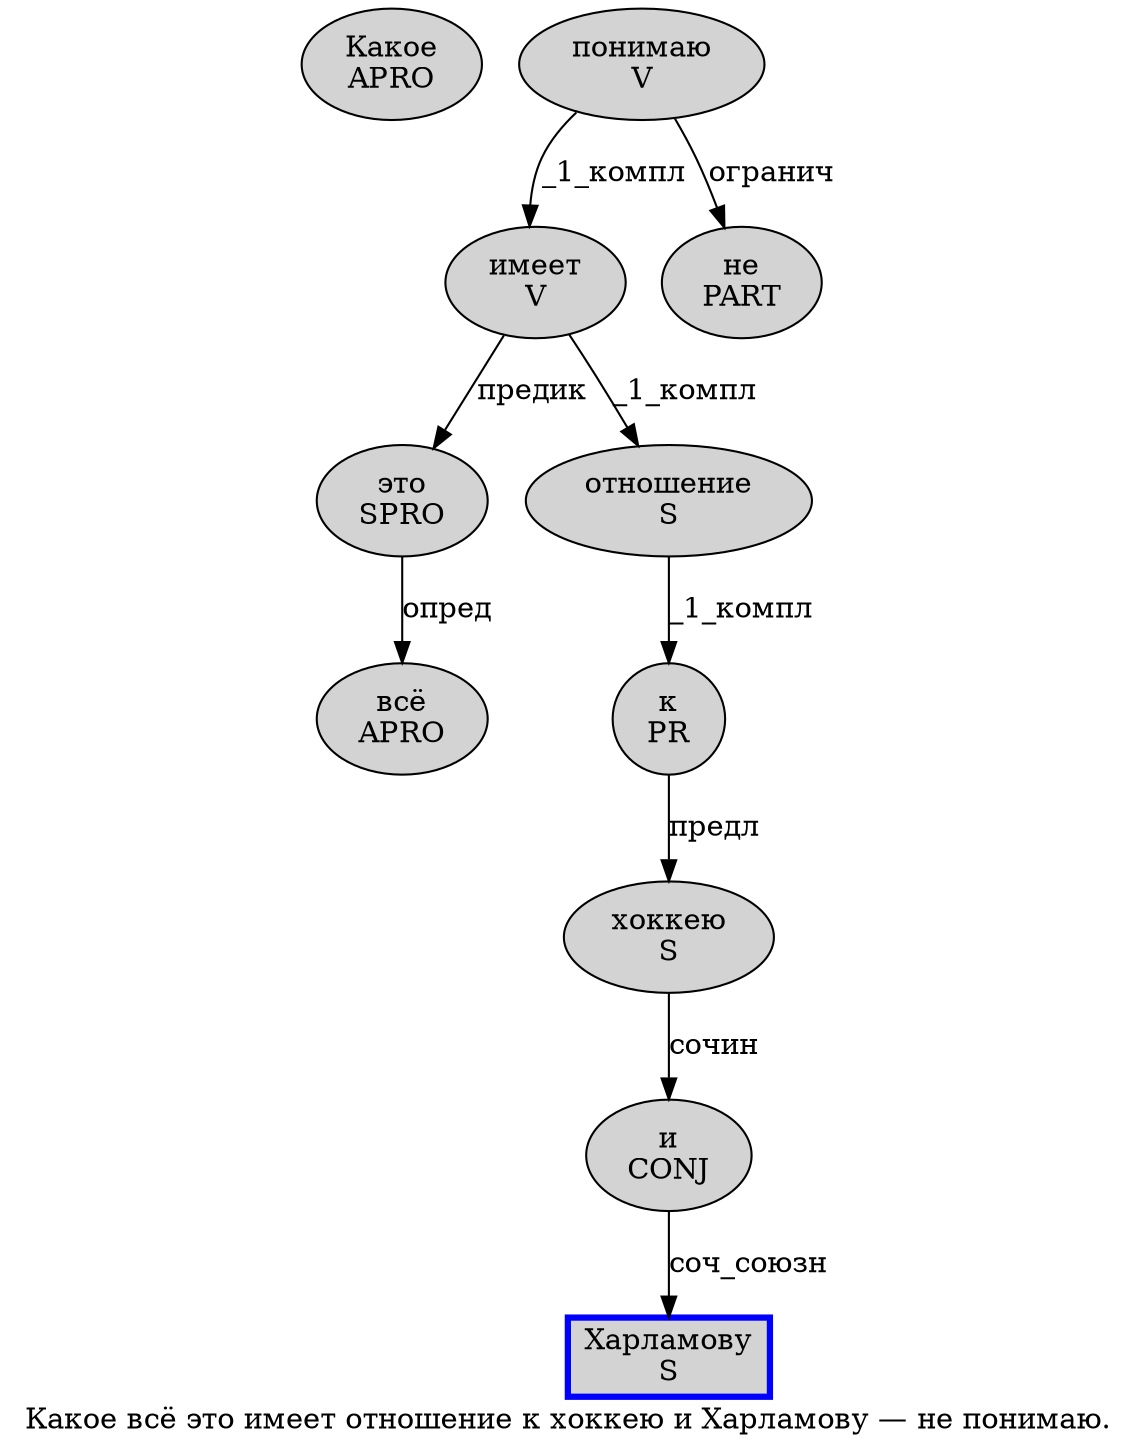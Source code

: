 digraph SENTENCE_3625 {
	graph [label="Какое всё это имеет отношение к хоккею и Харламову — не понимаю."]
	node [style=filled]
		0 [label="Какое
APRO" color="" fillcolor=lightgray penwidth=1 shape=ellipse]
		1 [label="всё
APRO" color="" fillcolor=lightgray penwidth=1 shape=ellipse]
		2 [label="это
SPRO" color="" fillcolor=lightgray penwidth=1 shape=ellipse]
		3 [label="имеет
V" color="" fillcolor=lightgray penwidth=1 shape=ellipse]
		4 [label="отношение
S" color="" fillcolor=lightgray penwidth=1 shape=ellipse]
		5 [label="к
PR" color="" fillcolor=lightgray penwidth=1 shape=ellipse]
		6 [label="хоккею
S" color="" fillcolor=lightgray penwidth=1 shape=ellipse]
		7 [label="и
CONJ" color="" fillcolor=lightgray penwidth=1 shape=ellipse]
		8 [label="Харламову
S" color=blue fillcolor=lightgray penwidth=3 shape=box]
		10 [label="не
PART" color="" fillcolor=lightgray penwidth=1 shape=ellipse]
		11 [label="понимаю
V" color="" fillcolor=lightgray penwidth=1 shape=ellipse]
			6 -> 7 [label="сочин"]
			2 -> 1 [label="опред"]
			7 -> 8 [label="соч_союзн"]
			11 -> 3 [label="_1_компл"]
			11 -> 10 [label="огранич"]
			4 -> 5 [label="_1_компл"]
			3 -> 2 [label="предик"]
			3 -> 4 [label="_1_компл"]
			5 -> 6 [label="предл"]
}
